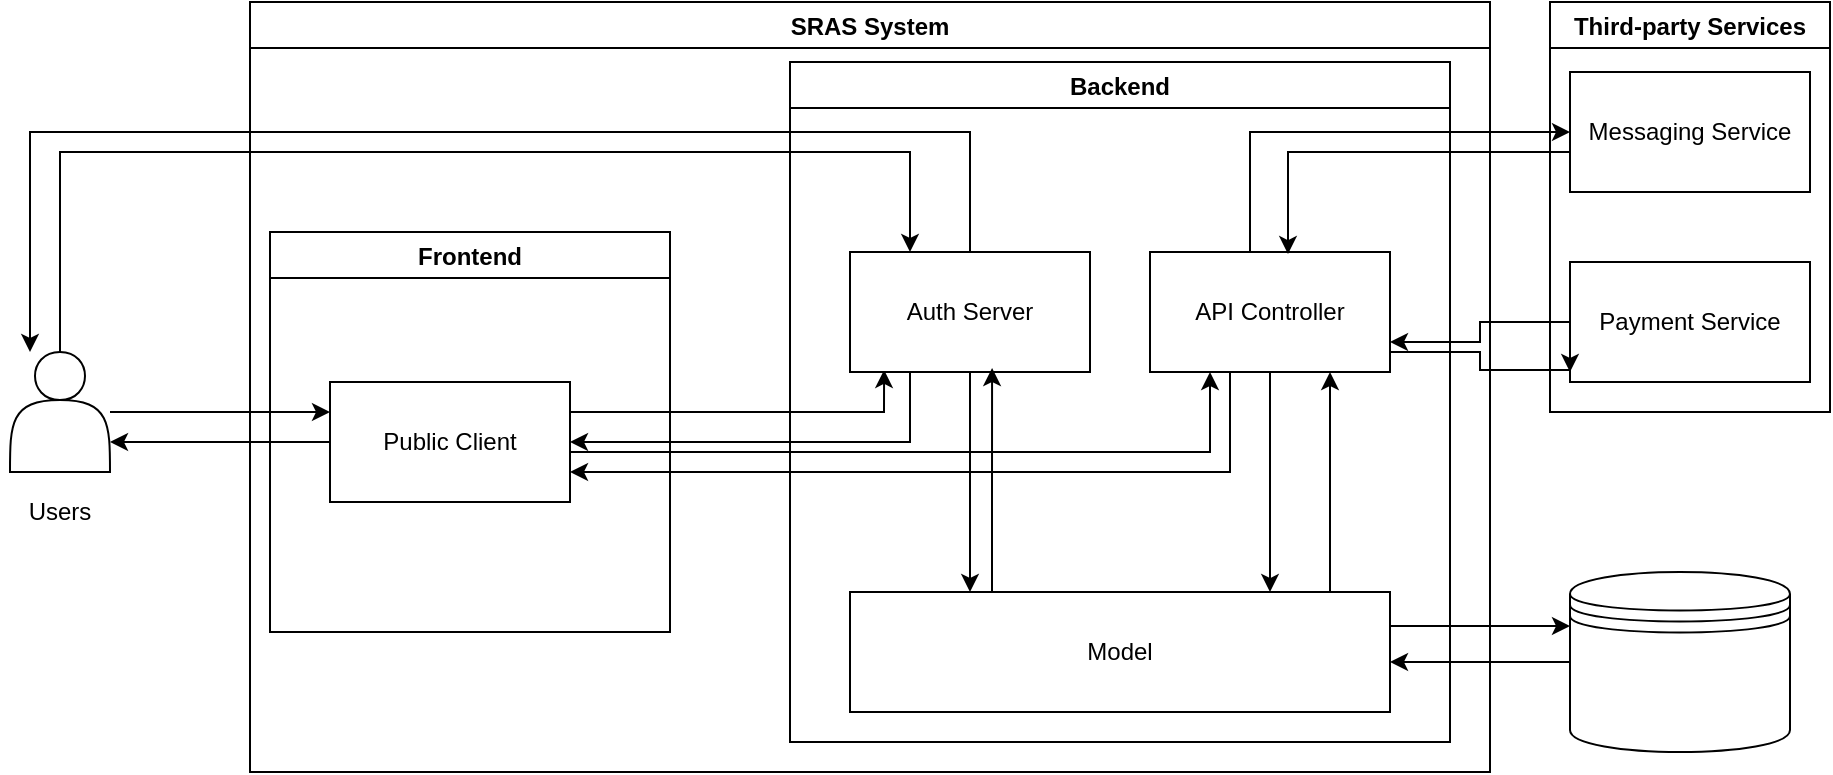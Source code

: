 <mxfile version="21.3.4" type="github">
  <diagram id="C5RBs43oDa-KdzZeNtuy" name="Page-1">
    <mxGraphModel dx="560" dy="746" grid="1" gridSize="10" guides="1" tooltips="1" connect="1" arrows="1" fold="1" page="1" pageScale="1" pageWidth="827" pageHeight="1169" math="0" shadow="0">
      <root>
        <mxCell id="WIyWlLk6GJQsqaUBKTNV-0" />
        <mxCell id="WIyWlLk6GJQsqaUBKTNV-1" parent="WIyWlLk6GJQsqaUBKTNV-0" />
        <mxCell id="XuOkCP83UwjK-ADQWeNM-18" style="edgeStyle=orthogonalEdgeStyle;rounded=0;orthogonalLoop=1;jettySize=auto;html=1;entryX=0;entryY=0.25;entryDx=0;entryDy=0;" parent="WIyWlLk6GJQsqaUBKTNV-1" source="XuOkCP83UwjK-ADQWeNM-9" target="XuOkCP83UwjK-ADQWeNM-12" edge="1">
          <mxGeometry relative="1" as="geometry" />
        </mxCell>
        <mxCell id="XuOkCP83UwjK-ADQWeNM-38" style="edgeStyle=orthogonalEdgeStyle;rounded=0;orthogonalLoop=1;jettySize=auto;html=1;entryX=0.25;entryY=0;entryDx=0;entryDy=0;" parent="WIyWlLk6GJQsqaUBKTNV-1" source="XuOkCP83UwjK-ADQWeNM-9" target="XuOkCP83UwjK-ADQWeNM-13" edge="1">
          <mxGeometry relative="1" as="geometry">
            <Array as="points">
              <mxPoint x="55" y="680" />
              <mxPoint x="480" y="680" />
            </Array>
          </mxGeometry>
        </mxCell>
        <mxCell id="XuOkCP83UwjK-ADQWeNM-9" value="" style="shape=actor;whiteSpace=wrap;html=1;" parent="WIyWlLk6GJQsqaUBKTNV-1" vertex="1">
          <mxGeometry x="30" y="780" width="50" height="60" as="geometry" />
        </mxCell>
        <mxCell id="XuOkCP83UwjK-ADQWeNM-10" value="SRAS System" style="swimlane;" parent="WIyWlLk6GJQsqaUBKTNV-1" vertex="1">
          <mxGeometry x="150" y="605" width="620" height="385" as="geometry" />
        </mxCell>
        <mxCell id="XuOkCP83UwjK-ADQWeNM-20" style="edgeStyle=orthogonalEdgeStyle;rounded=0;orthogonalLoop=1;jettySize=auto;html=1;exitX=1;exitY=0.5;exitDx=0;exitDy=0;entryX=0.142;entryY=0.983;entryDx=0;entryDy=0;entryPerimeter=0;" parent="XuOkCP83UwjK-ADQWeNM-10" source="XuOkCP83UwjK-ADQWeNM-12" target="XuOkCP83UwjK-ADQWeNM-13" edge="1">
          <mxGeometry relative="1" as="geometry">
            <mxPoint x="260" y="165" as="targetPoint" />
            <Array as="points">
              <mxPoint x="160" y="205" />
              <mxPoint x="317" y="205" />
            </Array>
          </mxGeometry>
        </mxCell>
        <mxCell id="XuOkCP83UwjK-ADQWeNM-39" style="edgeStyle=orthogonalEdgeStyle;rounded=0;orthogonalLoop=1;jettySize=auto;html=1;" parent="XuOkCP83UwjK-ADQWeNM-10" source="XuOkCP83UwjK-ADQWeNM-12" target="XuOkCP83UwjK-ADQWeNM-14" edge="1">
          <mxGeometry relative="1" as="geometry">
            <Array as="points">
              <mxPoint x="480" y="225" />
            </Array>
          </mxGeometry>
        </mxCell>
        <mxCell id="XuOkCP83UwjK-ADQWeNM-12" value="Public Client" style="rounded=0;whiteSpace=wrap;html=1;" parent="XuOkCP83UwjK-ADQWeNM-10" vertex="1">
          <mxGeometry x="40" y="190" width="120" height="60" as="geometry" />
        </mxCell>
        <mxCell id="XuOkCP83UwjK-ADQWeNM-23" style="edgeStyle=orthogonalEdgeStyle;rounded=0;orthogonalLoop=1;jettySize=auto;html=1;exitX=0.5;exitY=1;exitDx=0;exitDy=0;" parent="XuOkCP83UwjK-ADQWeNM-10" source="XuOkCP83UwjK-ADQWeNM-13" target="XuOkCP83UwjK-ADQWeNM-16" edge="1">
          <mxGeometry relative="1" as="geometry">
            <Array as="points">
              <mxPoint x="360" y="215" />
              <mxPoint x="360" y="215" />
            </Array>
          </mxGeometry>
        </mxCell>
        <mxCell id="XuOkCP83UwjK-ADQWeNM-34" style="edgeStyle=orthogonalEdgeStyle;rounded=0;orthogonalLoop=1;jettySize=auto;html=1;entryX=1;entryY=0.5;entryDx=0;entryDy=0;exitX=0.25;exitY=1;exitDx=0;exitDy=0;" parent="XuOkCP83UwjK-ADQWeNM-10" source="XuOkCP83UwjK-ADQWeNM-13" target="XuOkCP83UwjK-ADQWeNM-12" edge="1">
          <mxGeometry relative="1" as="geometry" />
        </mxCell>
        <mxCell id="XuOkCP83UwjK-ADQWeNM-13" value="Auth Server" style="rounded=0;whiteSpace=wrap;html=1;" parent="XuOkCP83UwjK-ADQWeNM-10" vertex="1">
          <mxGeometry x="300" y="125" width="120" height="60" as="geometry" />
        </mxCell>
        <mxCell id="XuOkCP83UwjK-ADQWeNM-40" style="edgeStyle=orthogonalEdgeStyle;rounded=0;orthogonalLoop=1;jettySize=auto;html=1;" parent="XuOkCP83UwjK-ADQWeNM-10" source="XuOkCP83UwjK-ADQWeNM-14" edge="1">
          <mxGeometry relative="1" as="geometry">
            <mxPoint x="160" y="235" as="targetPoint" />
            <Array as="points">
              <mxPoint x="490" y="235" />
            </Array>
          </mxGeometry>
        </mxCell>
        <mxCell id="XuOkCP83UwjK-ADQWeNM-43" style="edgeStyle=orthogonalEdgeStyle;rounded=0;orthogonalLoop=1;jettySize=auto;html=1;" parent="XuOkCP83UwjK-ADQWeNM-10" source="XuOkCP83UwjK-ADQWeNM-14" target="XuOkCP83UwjK-ADQWeNM-16" edge="1">
          <mxGeometry relative="1" as="geometry">
            <Array as="points">
              <mxPoint x="510" y="255" />
              <mxPoint x="510" y="255" />
            </Array>
          </mxGeometry>
        </mxCell>
        <mxCell id="XuOkCP83UwjK-ADQWeNM-14" value="API Controller" style="rounded=0;whiteSpace=wrap;html=1;" parent="XuOkCP83UwjK-ADQWeNM-10" vertex="1">
          <mxGeometry x="450" y="125" width="120" height="60" as="geometry" />
        </mxCell>
        <mxCell id="XuOkCP83UwjK-ADQWeNM-33" style="edgeStyle=orthogonalEdgeStyle;rounded=0;orthogonalLoop=1;jettySize=auto;html=1;entryX=0.592;entryY=0.967;entryDx=0;entryDy=0;entryPerimeter=0;" parent="XuOkCP83UwjK-ADQWeNM-10" source="XuOkCP83UwjK-ADQWeNM-16" target="XuOkCP83UwjK-ADQWeNM-13" edge="1">
          <mxGeometry relative="1" as="geometry">
            <Array as="points">
              <mxPoint x="371" y="255" />
              <mxPoint x="371" y="255" />
            </Array>
          </mxGeometry>
        </mxCell>
        <mxCell id="XuOkCP83UwjK-ADQWeNM-44" style="edgeStyle=orthogonalEdgeStyle;rounded=0;orthogonalLoop=1;jettySize=auto;html=1;entryX=0.75;entryY=1;entryDx=0;entryDy=0;" parent="XuOkCP83UwjK-ADQWeNM-10" source="XuOkCP83UwjK-ADQWeNM-16" target="XuOkCP83UwjK-ADQWeNM-14" edge="1">
          <mxGeometry relative="1" as="geometry">
            <Array as="points">
              <mxPoint x="540" y="245" />
              <mxPoint x="540" y="245" />
            </Array>
          </mxGeometry>
        </mxCell>
        <mxCell id="XuOkCP83UwjK-ADQWeNM-16" value="Model" style="rounded=0;whiteSpace=wrap;html=1;" parent="XuOkCP83UwjK-ADQWeNM-10" vertex="1">
          <mxGeometry x="300" y="295" width="270" height="60" as="geometry" />
        </mxCell>
        <mxCell id="XuOkCP83UwjK-ADQWeNM-22" value="Frontend" style="swimlane;" parent="XuOkCP83UwjK-ADQWeNM-10" vertex="1">
          <mxGeometry x="10" y="115" width="200" height="200" as="geometry" />
        </mxCell>
        <mxCell id="XuOkCP83UwjK-ADQWeNM-50" value="Backend" style="swimlane;" parent="XuOkCP83UwjK-ADQWeNM-10" vertex="1">
          <mxGeometry x="270" y="30" width="330" height="340" as="geometry" />
        </mxCell>
        <mxCell id="XuOkCP83UwjK-ADQWeNM-11" value="Users" style="text;strokeColor=none;align=center;fillColor=none;html=1;verticalAlign=middle;whiteSpace=wrap;rounded=0;" parent="WIyWlLk6GJQsqaUBKTNV-1" vertex="1">
          <mxGeometry x="25" y="840" width="60" height="40" as="geometry" />
        </mxCell>
        <mxCell id="XuOkCP83UwjK-ADQWeNM-19" style="edgeStyle=orthogonalEdgeStyle;rounded=0;orthogonalLoop=1;jettySize=auto;html=1;entryX=1;entryY=0.75;entryDx=0;entryDy=0;" parent="WIyWlLk6GJQsqaUBKTNV-1" source="XuOkCP83UwjK-ADQWeNM-12" target="XuOkCP83UwjK-ADQWeNM-9" edge="1">
          <mxGeometry relative="1" as="geometry" />
        </mxCell>
        <mxCell id="XuOkCP83UwjK-ADQWeNM-29" style="edgeStyle=orthogonalEdgeStyle;rounded=0;orthogonalLoop=1;jettySize=auto;html=1;" parent="WIyWlLk6GJQsqaUBKTNV-1" source="XuOkCP83UwjK-ADQWeNM-24" edge="1">
          <mxGeometry relative="1" as="geometry">
            <mxPoint x="720" y="935" as="targetPoint" />
          </mxGeometry>
        </mxCell>
        <mxCell id="XuOkCP83UwjK-ADQWeNM-24" value="" style="shape=datastore;whiteSpace=wrap;html=1;" parent="WIyWlLk6GJQsqaUBKTNV-1" vertex="1">
          <mxGeometry x="810" y="890" width="110" height="90" as="geometry" />
        </mxCell>
        <mxCell id="XuOkCP83UwjK-ADQWeNM-25" style="edgeStyle=orthogonalEdgeStyle;rounded=0;orthogonalLoop=1;jettySize=auto;html=1;entryX=0;entryY=0.3;entryDx=0;entryDy=0;" parent="WIyWlLk6GJQsqaUBKTNV-1" source="XuOkCP83UwjK-ADQWeNM-16" target="XuOkCP83UwjK-ADQWeNM-24" edge="1">
          <mxGeometry relative="1" as="geometry">
            <Array as="points">
              <mxPoint x="760" y="917" />
              <mxPoint x="760" y="917" />
            </Array>
          </mxGeometry>
        </mxCell>
        <mxCell id="XuOkCP83UwjK-ADQWeNM-35" style="edgeStyle=orthogonalEdgeStyle;rounded=0;orthogonalLoop=1;jettySize=auto;html=1;" parent="WIyWlLk6GJQsqaUBKTNV-1" source="XuOkCP83UwjK-ADQWeNM-13" target="XuOkCP83UwjK-ADQWeNM-9" edge="1">
          <mxGeometry relative="1" as="geometry">
            <Array as="points">
              <mxPoint x="510" y="670" />
              <mxPoint x="40" y="670" />
            </Array>
          </mxGeometry>
        </mxCell>
        <mxCell id="XuOkCP83UwjK-ADQWeNM-51" value="Third-party Services" style="swimlane;" parent="WIyWlLk6GJQsqaUBKTNV-1" vertex="1">
          <mxGeometry x="800" y="605" width="140" height="205" as="geometry" />
        </mxCell>
        <mxCell id="XuOkCP83UwjK-ADQWeNM-53" value="Messaging Service" style="rounded=0;whiteSpace=wrap;html=1;" parent="XuOkCP83UwjK-ADQWeNM-51" vertex="1">
          <mxGeometry x="10" y="35" width="120" height="60" as="geometry" />
        </mxCell>
        <mxCell id="XuOkCP83UwjK-ADQWeNM-54" value="Payment Service" style="rounded=0;whiteSpace=wrap;html=1;" parent="XuOkCP83UwjK-ADQWeNM-51" vertex="1">
          <mxGeometry x="10" y="130" width="120" height="60" as="geometry" />
        </mxCell>
        <mxCell id="XuOkCP83UwjK-ADQWeNM-56" style="edgeStyle=orthogonalEdgeStyle;rounded=0;orthogonalLoop=1;jettySize=auto;html=1;exitX=1;exitY=0.75;exitDx=0;exitDy=0;" parent="WIyWlLk6GJQsqaUBKTNV-1" source="XuOkCP83UwjK-ADQWeNM-14" edge="1">
          <mxGeometry relative="1" as="geometry">
            <mxPoint x="810" y="790" as="targetPoint" />
            <Array as="points">
              <mxPoint x="720" y="780" />
              <mxPoint x="765" y="780" />
              <mxPoint x="765" y="789" />
            </Array>
          </mxGeometry>
        </mxCell>
        <mxCell id="XuOkCP83UwjK-ADQWeNM-58" style="edgeStyle=orthogonalEdgeStyle;rounded=0;orthogonalLoop=1;jettySize=auto;html=1;entryX=1;entryY=0.75;entryDx=0;entryDy=0;" parent="WIyWlLk6GJQsqaUBKTNV-1" source="XuOkCP83UwjK-ADQWeNM-54" target="XuOkCP83UwjK-ADQWeNM-14" edge="1">
          <mxGeometry relative="1" as="geometry" />
        </mxCell>
        <mxCell id="XuOkCP83UwjK-ADQWeNM-60" style="edgeStyle=orthogonalEdgeStyle;rounded=0;orthogonalLoop=1;jettySize=auto;html=1;" parent="WIyWlLk6GJQsqaUBKTNV-1" source="XuOkCP83UwjK-ADQWeNM-14" target="XuOkCP83UwjK-ADQWeNM-53" edge="1">
          <mxGeometry relative="1" as="geometry">
            <Array as="points">
              <mxPoint x="650" y="670" />
            </Array>
          </mxGeometry>
        </mxCell>
        <mxCell id="XuOkCP83UwjK-ADQWeNM-61" style="edgeStyle=orthogonalEdgeStyle;rounded=0;orthogonalLoop=1;jettySize=auto;html=1;entryX=0.575;entryY=0.017;entryDx=0;entryDy=0;entryPerimeter=0;" parent="WIyWlLk6GJQsqaUBKTNV-1" source="XuOkCP83UwjK-ADQWeNM-53" target="XuOkCP83UwjK-ADQWeNM-14" edge="1">
          <mxGeometry relative="1" as="geometry">
            <Array as="points">
              <mxPoint x="669" y="680" />
            </Array>
          </mxGeometry>
        </mxCell>
      </root>
    </mxGraphModel>
  </diagram>
</mxfile>
